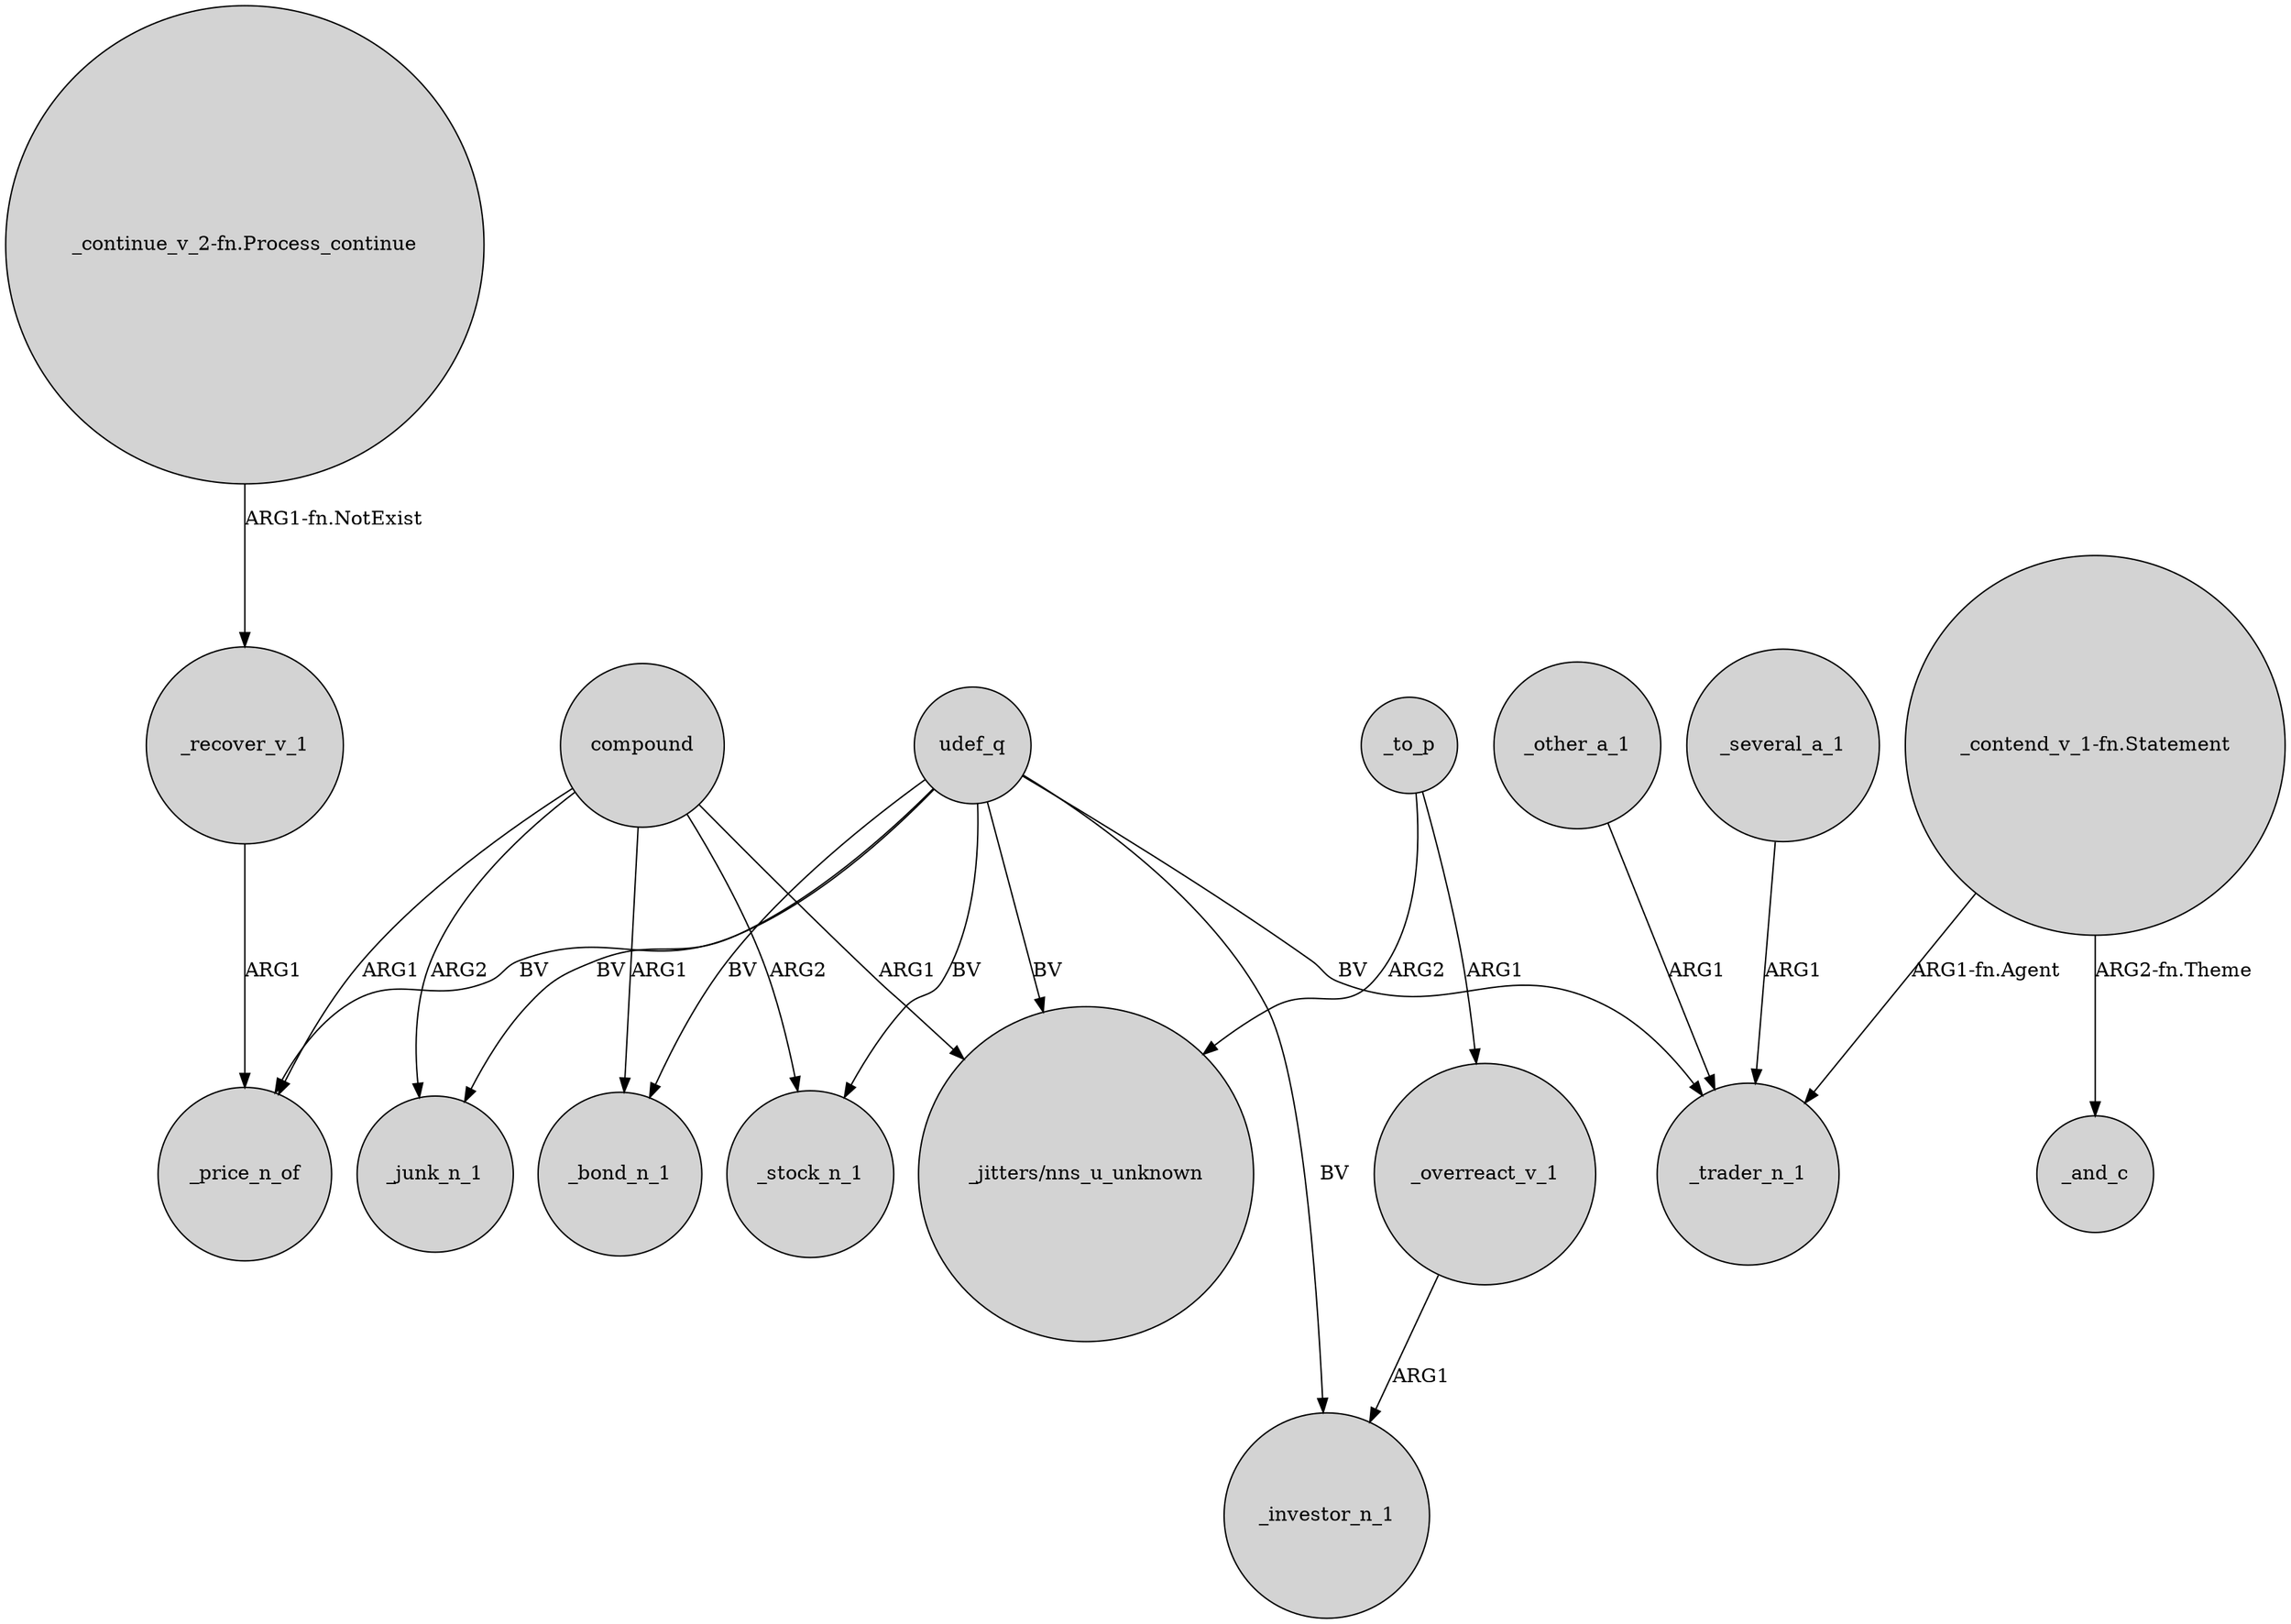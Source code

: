 digraph {
	node [shape=circle style=filled]
	udef_q -> _price_n_of [label=BV]
	"_contend_v_1-fn.Statement" -> _and_c [label="ARG2-fn.Theme"]
	udef_q -> _investor_n_1 [label=BV]
	udef_q -> _trader_n_1 [label=BV]
	_overreact_v_1 -> _investor_n_1 [label=ARG1]
	_other_a_1 -> _trader_n_1 [label=ARG1]
	compound -> _bond_n_1 [label=ARG1]
	udef_q -> "_jitters/nns_u_unknown" [label=BV]
	compound -> "_jitters/nns_u_unknown" [label=ARG1]
	compound -> _junk_n_1 [label=ARG2]
	"_contend_v_1-fn.Statement" -> _trader_n_1 [label="ARG1-fn.Agent"]
	_several_a_1 -> _trader_n_1 [label=ARG1]
	compound -> _stock_n_1 [label=ARG2]
	udef_q -> _junk_n_1 [label=BV]
	udef_q -> _bond_n_1 [label=BV]
	udef_q -> _stock_n_1 [label=BV]
	_to_p -> _overreact_v_1 [label=ARG1]
	"_continue_v_2-fn.Process_continue" -> _recover_v_1 [label="ARG1-fn.NotExist"]
	_recover_v_1 -> _price_n_of [label=ARG1]
	_to_p -> "_jitters/nns_u_unknown" [label=ARG2]
	compound -> _price_n_of [label=ARG1]
}
